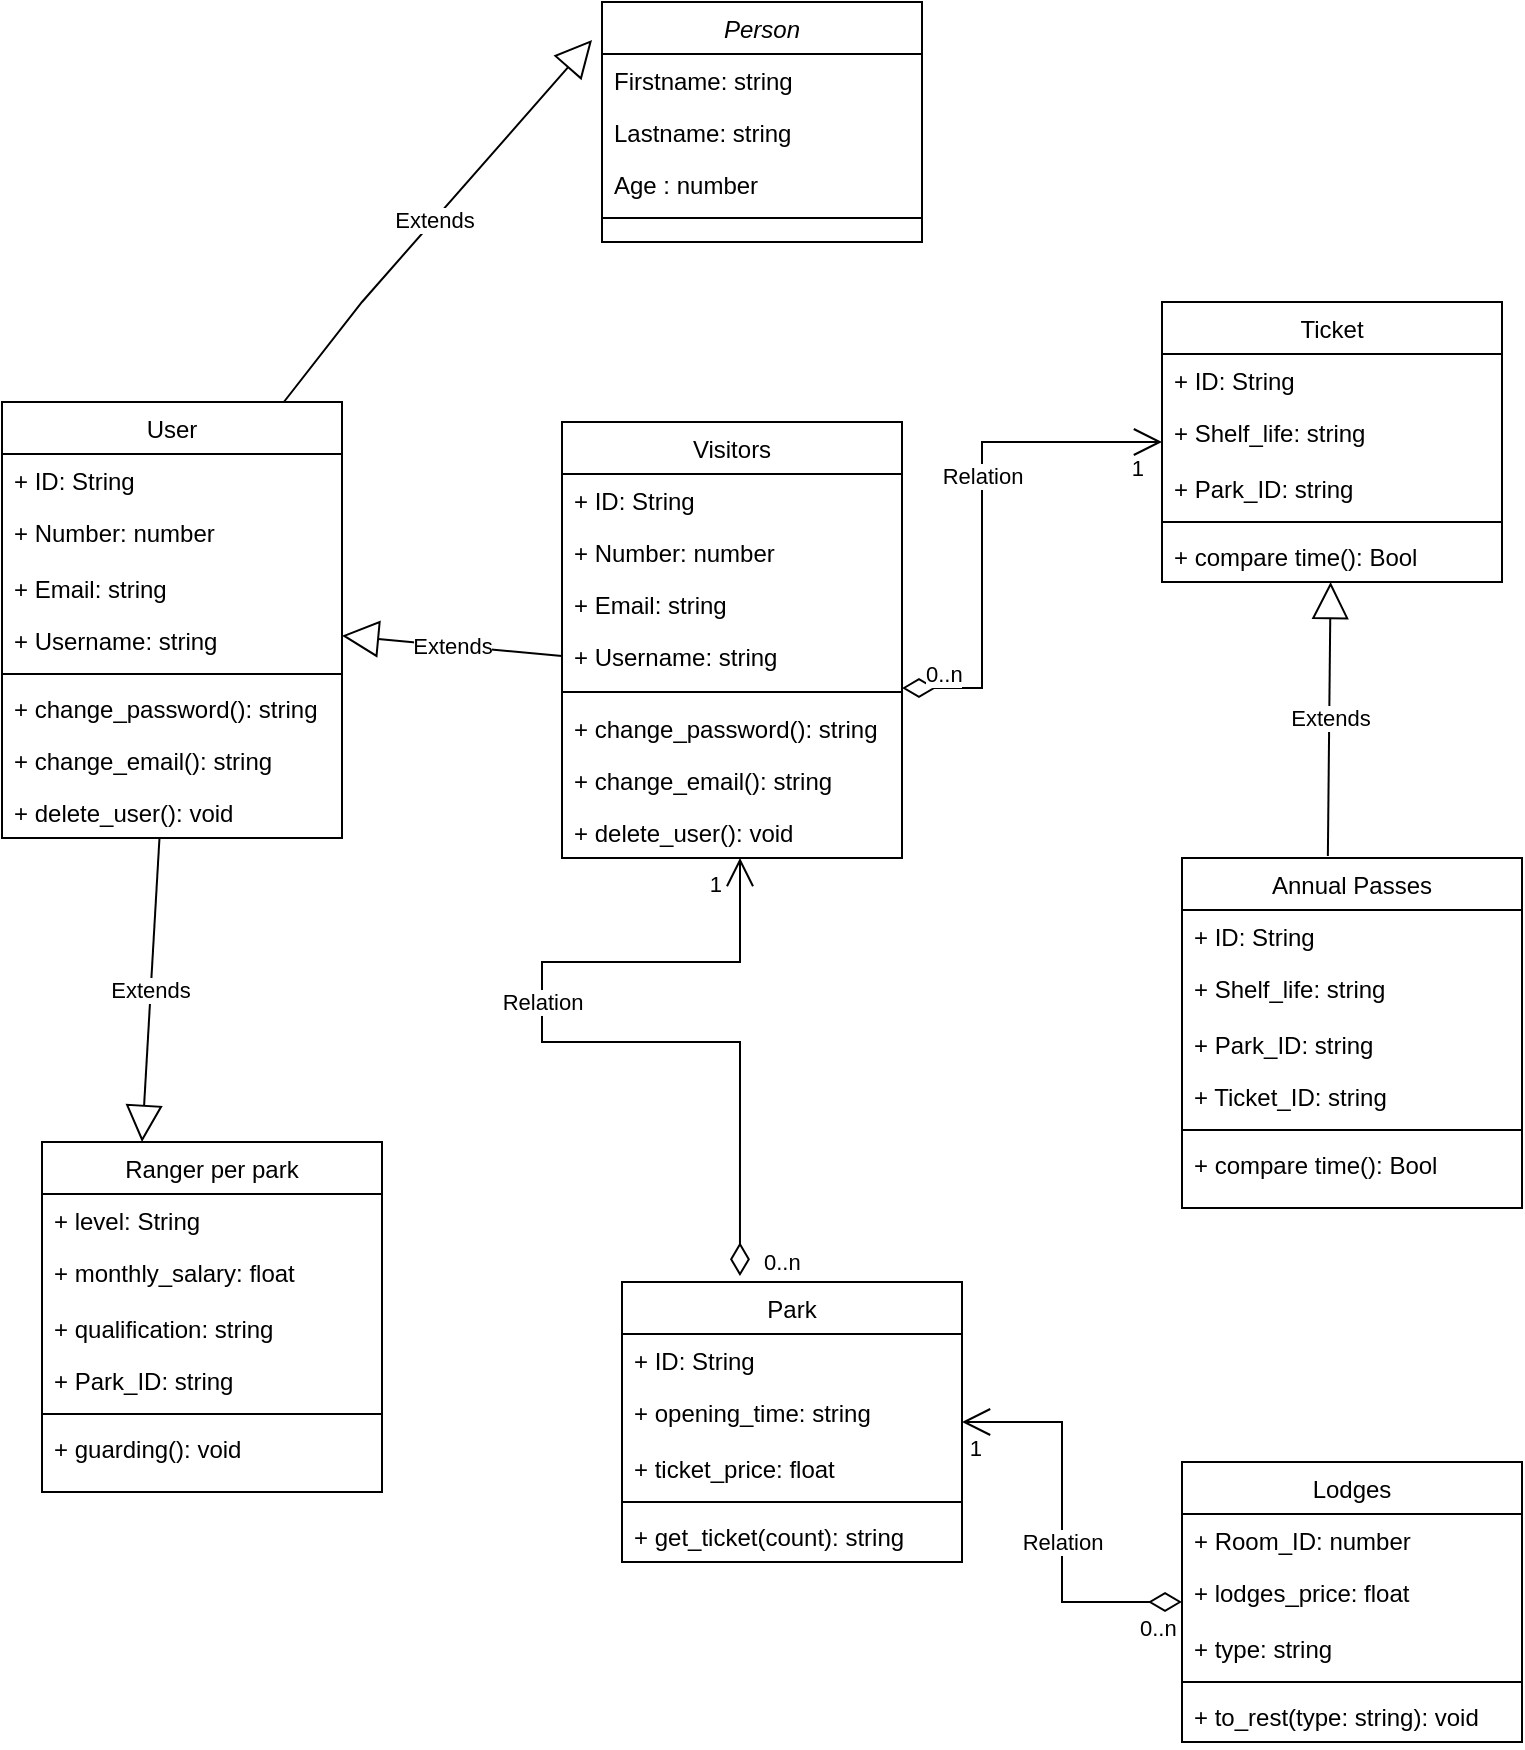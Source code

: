 <mxfile version="24.0.2" type="github">
  <diagram id="C5RBs43oDa-KdzZeNtuy" name="Page-1">
    <mxGraphModel dx="832" dy="439" grid="1" gridSize="10" guides="1" tooltips="1" connect="1" arrows="1" fold="1" page="1" pageScale="1" pageWidth="827" pageHeight="1169" math="0" shadow="0">
      <root>
        <mxCell id="WIyWlLk6GJQsqaUBKTNV-0" />
        <mxCell id="WIyWlLk6GJQsqaUBKTNV-1" parent="WIyWlLk6GJQsqaUBKTNV-0" />
        <mxCell id="zkfFHV4jXpPFQw0GAbJ--0" value="Person" style="swimlane;fontStyle=2;align=center;verticalAlign=top;childLayout=stackLayout;horizontal=1;startSize=26;horizontalStack=0;resizeParent=1;resizeLast=0;collapsible=1;marginBottom=0;rounded=0;shadow=0;strokeWidth=1;" parent="WIyWlLk6GJQsqaUBKTNV-1" vertex="1">
          <mxGeometry x="310" y="20" width="160" height="120" as="geometry">
            <mxRectangle x="230" y="140" width="160" height="26" as="alternateBounds" />
          </mxGeometry>
        </mxCell>
        <mxCell id="zkfFHV4jXpPFQw0GAbJ--1" value="Firstname: string" style="text;align=left;verticalAlign=top;spacingLeft=4;spacingRight=4;overflow=hidden;rotatable=0;points=[[0,0.5],[1,0.5]];portConstraint=eastwest;" parent="zkfFHV4jXpPFQw0GAbJ--0" vertex="1">
          <mxGeometry y="26" width="160" height="26" as="geometry" />
        </mxCell>
        <mxCell id="zkfFHV4jXpPFQw0GAbJ--2" value="Lastname: string" style="text;align=left;verticalAlign=top;spacingLeft=4;spacingRight=4;overflow=hidden;rotatable=0;points=[[0,0.5],[1,0.5]];portConstraint=eastwest;rounded=0;shadow=0;html=0;" parent="zkfFHV4jXpPFQw0GAbJ--0" vertex="1">
          <mxGeometry y="52" width="160" height="26" as="geometry" />
        </mxCell>
        <mxCell id="zkfFHV4jXpPFQw0GAbJ--3" value="Age : number" style="text;align=left;verticalAlign=top;spacingLeft=4;spacingRight=4;overflow=hidden;rotatable=0;points=[[0,0.5],[1,0.5]];portConstraint=eastwest;rounded=0;shadow=0;html=0;" parent="zkfFHV4jXpPFQw0GAbJ--0" vertex="1">
          <mxGeometry y="78" width="160" height="26" as="geometry" />
        </mxCell>
        <mxCell id="zkfFHV4jXpPFQw0GAbJ--4" value="" style="line;html=1;strokeWidth=1;align=left;verticalAlign=middle;spacingTop=-1;spacingLeft=3;spacingRight=3;rotatable=0;labelPosition=right;points=[];portConstraint=eastwest;" parent="zkfFHV4jXpPFQw0GAbJ--0" vertex="1">
          <mxGeometry y="104" width="160" height="8" as="geometry" />
        </mxCell>
        <mxCell id="zkfFHV4jXpPFQw0GAbJ--6" value="User" style="swimlane;fontStyle=0;align=center;verticalAlign=top;childLayout=stackLayout;horizontal=1;startSize=26;horizontalStack=0;resizeParent=1;resizeLast=0;collapsible=1;marginBottom=0;rounded=0;shadow=0;strokeWidth=1;" parent="WIyWlLk6GJQsqaUBKTNV-1" vertex="1">
          <mxGeometry x="10" y="220" width="170" height="218" as="geometry">
            <mxRectangle x="130" y="380" width="160" height="26" as="alternateBounds" />
          </mxGeometry>
        </mxCell>
        <mxCell id="zkfFHV4jXpPFQw0GAbJ--7" value="+ ID: String" style="text;align=left;verticalAlign=top;spacingLeft=4;spacingRight=4;overflow=hidden;rotatable=0;points=[[0,0.5],[1,0.5]];portConstraint=eastwest;" parent="zkfFHV4jXpPFQw0GAbJ--6" vertex="1">
          <mxGeometry y="26" width="170" height="26" as="geometry" />
        </mxCell>
        <mxCell id="zkfFHV4jXpPFQw0GAbJ--8" value="+ Number: number" style="text;align=left;verticalAlign=top;spacingLeft=4;spacingRight=4;overflow=hidden;rotatable=0;points=[[0,0.5],[1,0.5]];portConstraint=eastwest;rounded=0;shadow=0;html=0;" parent="zkfFHV4jXpPFQw0GAbJ--6" vertex="1">
          <mxGeometry y="52" width="170" height="28" as="geometry" />
        </mxCell>
        <mxCell id="pHLoZuJraT2VNmaa_d52-2" value="+ Email: string" style="text;align=left;verticalAlign=top;spacingLeft=4;spacingRight=4;overflow=hidden;rotatable=0;points=[[0,0.5],[1,0.5]];portConstraint=eastwest;rounded=0;shadow=0;html=0;" vertex="1" parent="zkfFHV4jXpPFQw0GAbJ--6">
          <mxGeometry y="80" width="170" height="26" as="geometry" />
        </mxCell>
        <mxCell id="pHLoZuJraT2VNmaa_d52-3" value="+ Username: string" style="text;align=left;verticalAlign=top;spacingLeft=4;spacingRight=4;overflow=hidden;rotatable=0;points=[[0,0.5],[1,0.5]];portConstraint=eastwest;rounded=0;shadow=0;html=0;" vertex="1" parent="zkfFHV4jXpPFQw0GAbJ--6">
          <mxGeometry y="106" width="170" height="26" as="geometry" />
        </mxCell>
        <mxCell id="zkfFHV4jXpPFQw0GAbJ--9" value="" style="line;html=1;strokeWidth=1;align=left;verticalAlign=middle;spacingTop=-1;spacingLeft=3;spacingRight=3;rotatable=0;labelPosition=right;points=[];portConstraint=eastwest;" parent="zkfFHV4jXpPFQw0GAbJ--6" vertex="1">
          <mxGeometry y="132" width="170" height="8" as="geometry" />
        </mxCell>
        <mxCell id="pHLoZuJraT2VNmaa_d52-27" value="+ change_password(): string" style="text;align=left;verticalAlign=top;spacingLeft=4;spacingRight=4;overflow=hidden;rotatable=0;points=[[0,0.5],[1,0.5]];portConstraint=eastwest;" vertex="1" parent="zkfFHV4jXpPFQw0GAbJ--6">
          <mxGeometry y="140" width="170" height="26" as="geometry" />
        </mxCell>
        <mxCell id="zkfFHV4jXpPFQw0GAbJ--11" value="+ change_email(): string" style="text;align=left;verticalAlign=top;spacingLeft=4;spacingRight=4;overflow=hidden;rotatable=0;points=[[0,0.5],[1,0.5]];portConstraint=eastwest;" parent="zkfFHV4jXpPFQw0GAbJ--6" vertex="1">
          <mxGeometry y="166" width="170" height="26" as="geometry" />
        </mxCell>
        <mxCell id="pHLoZuJraT2VNmaa_d52-4" value="+ delete_user(): void" style="text;align=left;verticalAlign=top;spacingLeft=4;spacingRight=4;overflow=hidden;rotatable=0;points=[[0,0.5],[1,0.5]];portConstraint=eastwest;" vertex="1" parent="zkfFHV4jXpPFQw0GAbJ--6">
          <mxGeometry y="192" width="170" height="26" as="geometry" />
        </mxCell>
        <mxCell id="zkfFHV4jXpPFQw0GAbJ--13" value="Visitors" style="swimlane;fontStyle=0;align=center;verticalAlign=top;childLayout=stackLayout;horizontal=1;startSize=26;horizontalStack=0;resizeParent=1;resizeLast=0;collapsible=1;marginBottom=0;rounded=0;shadow=0;strokeWidth=1;" parent="WIyWlLk6GJQsqaUBKTNV-1" vertex="1">
          <mxGeometry x="290" y="230" width="170" height="218" as="geometry">
            <mxRectangle x="340" y="380" width="170" height="26" as="alternateBounds" />
          </mxGeometry>
        </mxCell>
        <mxCell id="pHLoZuJraT2VNmaa_d52-19" value="+ ID: String" style="text;align=left;verticalAlign=top;spacingLeft=4;spacingRight=4;overflow=hidden;rotatable=0;points=[[0,0.5],[1,0.5]];portConstraint=eastwest;" vertex="1" parent="zkfFHV4jXpPFQw0GAbJ--13">
          <mxGeometry y="26" width="170" height="26" as="geometry" />
        </mxCell>
        <mxCell id="zkfFHV4jXpPFQw0GAbJ--14" value="+ Number: number" style="text;align=left;verticalAlign=top;spacingLeft=4;spacingRight=4;overflow=hidden;rotatable=0;points=[[0,0.5],[1,0.5]];portConstraint=eastwest;" parent="zkfFHV4jXpPFQw0GAbJ--13" vertex="1">
          <mxGeometry y="52" width="170" height="26" as="geometry" />
        </mxCell>
        <mxCell id="pHLoZuJraT2VNmaa_d52-20" value="+ Email: string" style="text;align=left;verticalAlign=top;spacingLeft=4;spacingRight=4;overflow=hidden;rotatable=0;points=[[0,0.5],[1,0.5]];portConstraint=eastwest;" vertex="1" parent="zkfFHV4jXpPFQw0GAbJ--13">
          <mxGeometry y="78" width="170" height="26" as="geometry" />
        </mxCell>
        <mxCell id="pHLoZuJraT2VNmaa_d52-21" value="+ Username: string" style="text;align=left;verticalAlign=top;spacingLeft=4;spacingRight=4;overflow=hidden;rotatable=0;points=[[0,0.5],[1,0.5]];portConstraint=eastwest;" vertex="1" parent="zkfFHV4jXpPFQw0GAbJ--13">
          <mxGeometry y="104" width="170" height="26" as="geometry" />
        </mxCell>
        <mxCell id="zkfFHV4jXpPFQw0GAbJ--15" value="" style="line;html=1;strokeWidth=1;align=left;verticalAlign=middle;spacingTop=-1;spacingLeft=3;spacingRight=3;rotatable=0;labelPosition=right;points=[];portConstraint=eastwest;" parent="zkfFHV4jXpPFQw0GAbJ--13" vertex="1">
          <mxGeometry y="130" width="170" height="10" as="geometry" />
        </mxCell>
        <mxCell id="pHLoZuJraT2VNmaa_d52-28" value="+ change_password(): string" style="text;align=left;verticalAlign=top;spacingLeft=4;spacingRight=4;overflow=hidden;rotatable=0;points=[[0,0.5],[1,0.5]];portConstraint=eastwest;" vertex="1" parent="zkfFHV4jXpPFQw0GAbJ--13">
          <mxGeometry y="140" width="170" height="26" as="geometry" />
        </mxCell>
        <mxCell id="pHLoZuJraT2VNmaa_d52-29" value="+ change_email(): string" style="text;align=left;verticalAlign=top;spacingLeft=4;spacingRight=4;overflow=hidden;rotatable=0;points=[[0,0.5],[1,0.5]];portConstraint=eastwest;" vertex="1" parent="zkfFHV4jXpPFQw0GAbJ--13">
          <mxGeometry y="166" width="170" height="26" as="geometry" />
        </mxCell>
        <mxCell id="pHLoZuJraT2VNmaa_d52-30" value="+ delete_user(): void" style="text;align=left;verticalAlign=top;spacingLeft=4;spacingRight=4;overflow=hidden;rotatable=0;points=[[0,0.5],[1,0.5]];portConstraint=eastwest;" vertex="1" parent="zkfFHV4jXpPFQw0GAbJ--13">
          <mxGeometry y="192" width="170" height="26" as="geometry" />
        </mxCell>
        <mxCell id="pHLoZuJraT2VNmaa_d52-7" value="Ranger per park" style="swimlane;fontStyle=0;align=center;verticalAlign=top;childLayout=stackLayout;horizontal=1;startSize=26;horizontalStack=0;resizeParent=1;resizeLast=0;collapsible=1;marginBottom=0;rounded=0;shadow=0;strokeWidth=1;" vertex="1" parent="WIyWlLk6GJQsqaUBKTNV-1">
          <mxGeometry x="30" y="590" width="170" height="175" as="geometry">
            <mxRectangle x="130" y="380" width="160" height="26" as="alternateBounds" />
          </mxGeometry>
        </mxCell>
        <mxCell id="pHLoZuJraT2VNmaa_d52-8" value="+ level: String" style="text;align=left;verticalAlign=top;spacingLeft=4;spacingRight=4;overflow=hidden;rotatable=0;points=[[0,0.5],[1,0.5]];portConstraint=eastwest;" vertex="1" parent="pHLoZuJraT2VNmaa_d52-7">
          <mxGeometry y="26" width="170" height="26" as="geometry" />
        </mxCell>
        <mxCell id="pHLoZuJraT2VNmaa_d52-9" value="+ monthly_salary: float" style="text;align=left;verticalAlign=top;spacingLeft=4;spacingRight=4;overflow=hidden;rotatable=0;points=[[0,0.5],[1,0.5]];portConstraint=eastwest;rounded=0;shadow=0;html=0;" vertex="1" parent="pHLoZuJraT2VNmaa_d52-7">
          <mxGeometry y="52" width="170" height="28" as="geometry" />
        </mxCell>
        <mxCell id="pHLoZuJraT2VNmaa_d52-10" value="+ qualification: string" style="text;align=left;verticalAlign=top;spacingLeft=4;spacingRight=4;overflow=hidden;rotatable=0;points=[[0,0.5],[1,0.5]];portConstraint=eastwest;rounded=0;shadow=0;html=0;" vertex="1" parent="pHLoZuJraT2VNmaa_d52-7">
          <mxGeometry y="80" width="170" height="26" as="geometry" />
        </mxCell>
        <mxCell id="pHLoZuJraT2VNmaa_d52-11" value="+ Park_ID: string" style="text;align=left;verticalAlign=top;spacingLeft=4;spacingRight=4;overflow=hidden;rotatable=0;points=[[0,0.5],[1,0.5]];portConstraint=eastwest;rounded=0;shadow=0;html=0;" vertex="1" parent="pHLoZuJraT2VNmaa_d52-7">
          <mxGeometry y="106" width="170" height="26" as="geometry" />
        </mxCell>
        <mxCell id="pHLoZuJraT2VNmaa_d52-12" value="" style="line;html=1;strokeWidth=1;align=left;verticalAlign=middle;spacingTop=-1;spacingLeft=3;spacingRight=3;rotatable=0;labelPosition=right;points=[];portConstraint=eastwest;" vertex="1" parent="pHLoZuJraT2VNmaa_d52-7">
          <mxGeometry y="132" width="170" height="8" as="geometry" />
        </mxCell>
        <mxCell id="pHLoZuJraT2VNmaa_d52-15" value="+ guarding(): void" style="text;align=left;verticalAlign=top;spacingLeft=4;spacingRight=4;overflow=hidden;rotatable=0;points=[[0,0.5],[1,0.5]];portConstraint=eastwest;" vertex="1" parent="pHLoZuJraT2VNmaa_d52-7">
          <mxGeometry y="140" width="170" height="26" as="geometry" />
        </mxCell>
        <mxCell id="pHLoZuJraT2VNmaa_d52-17" value="Extends" style="endArrow=block;endSize=16;endFill=0;html=1;rounded=0;" edge="1" parent="WIyWlLk6GJQsqaUBKTNV-1" source="zkfFHV4jXpPFQw0GAbJ--6">
          <mxGeometry width="160" relative="1" as="geometry">
            <mxPoint x="100" y="570" as="sourcePoint" />
            <mxPoint x="80" y="590" as="targetPoint" />
          </mxGeometry>
        </mxCell>
        <mxCell id="pHLoZuJraT2VNmaa_d52-18" value="Extends" style="endArrow=block;endSize=16;endFill=0;html=1;rounded=0;exitX=0.829;exitY=0;exitDx=0;exitDy=0;exitPerimeter=0;entryX=-0.031;entryY=0.158;entryDx=0;entryDy=0;entryPerimeter=0;" edge="1" parent="WIyWlLk6GJQsqaUBKTNV-1" source="zkfFHV4jXpPFQw0GAbJ--6" target="zkfFHV4jXpPFQw0GAbJ--0">
          <mxGeometry width="160" relative="1" as="geometry">
            <mxPoint x="270" y="420" as="sourcePoint" />
            <mxPoint x="200" y="160" as="targetPoint" />
            <Array as="points">
              <mxPoint x="150" y="220" />
              <mxPoint x="190" y="170" />
            </Array>
          </mxGeometry>
        </mxCell>
        <mxCell id="pHLoZuJraT2VNmaa_d52-31" value="Park" style="swimlane;fontStyle=0;align=center;verticalAlign=top;childLayout=stackLayout;horizontal=1;startSize=26;horizontalStack=0;resizeParent=1;resizeLast=0;collapsible=1;marginBottom=0;rounded=0;shadow=0;strokeWidth=1;" vertex="1" parent="WIyWlLk6GJQsqaUBKTNV-1">
          <mxGeometry x="320" y="660" width="170" height="140" as="geometry">
            <mxRectangle x="130" y="380" width="160" height="26" as="alternateBounds" />
          </mxGeometry>
        </mxCell>
        <mxCell id="pHLoZuJraT2VNmaa_d52-32" value="+ ID: String" style="text;align=left;verticalAlign=top;spacingLeft=4;spacingRight=4;overflow=hidden;rotatable=0;points=[[0,0.5],[1,0.5]];portConstraint=eastwest;" vertex="1" parent="pHLoZuJraT2VNmaa_d52-31">
          <mxGeometry y="26" width="170" height="26" as="geometry" />
        </mxCell>
        <mxCell id="pHLoZuJraT2VNmaa_d52-33" value="+ opening_time: string" style="text;align=left;verticalAlign=top;spacingLeft=4;spacingRight=4;overflow=hidden;rotatable=0;points=[[0,0.5],[1,0.5]];portConstraint=eastwest;rounded=0;shadow=0;html=0;" vertex="1" parent="pHLoZuJraT2VNmaa_d52-31">
          <mxGeometry y="52" width="170" height="28" as="geometry" />
        </mxCell>
        <mxCell id="pHLoZuJraT2VNmaa_d52-34" value="+ ticket_price: float" style="text;align=left;verticalAlign=top;spacingLeft=4;spacingRight=4;overflow=hidden;rotatable=0;points=[[0,0.5],[1,0.5]];portConstraint=eastwest;rounded=0;shadow=0;html=0;" vertex="1" parent="pHLoZuJraT2VNmaa_d52-31">
          <mxGeometry y="80" width="170" height="26" as="geometry" />
        </mxCell>
        <mxCell id="pHLoZuJraT2VNmaa_d52-36" value="" style="line;html=1;strokeWidth=1;align=left;verticalAlign=middle;spacingTop=-1;spacingLeft=3;spacingRight=3;rotatable=0;labelPosition=right;points=[];portConstraint=eastwest;" vertex="1" parent="pHLoZuJraT2VNmaa_d52-31">
          <mxGeometry y="106" width="170" height="8" as="geometry" />
        </mxCell>
        <mxCell id="pHLoZuJraT2VNmaa_d52-37" value="+ get_ticket(count): string" style="text;align=left;verticalAlign=top;spacingLeft=4;spacingRight=4;overflow=hidden;rotatable=0;points=[[0,0.5],[1,0.5]];portConstraint=eastwest;" vertex="1" parent="pHLoZuJraT2VNmaa_d52-31">
          <mxGeometry y="114" width="170" height="26" as="geometry" />
        </mxCell>
        <mxCell id="pHLoZuJraT2VNmaa_d52-38" value="Lodges" style="swimlane;fontStyle=0;align=center;verticalAlign=top;childLayout=stackLayout;horizontal=1;startSize=26;horizontalStack=0;resizeParent=1;resizeLast=0;collapsible=1;marginBottom=0;rounded=0;shadow=0;strokeWidth=1;" vertex="1" parent="WIyWlLk6GJQsqaUBKTNV-1">
          <mxGeometry x="600" y="750" width="170" height="140" as="geometry">
            <mxRectangle x="130" y="380" width="160" height="26" as="alternateBounds" />
          </mxGeometry>
        </mxCell>
        <mxCell id="pHLoZuJraT2VNmaa_d52-39" value="+ Room_ID: number" style="text;align=left;verticalAlign=top;spacingLeft=4;spacingRight=4;overflow=hidden;rotatable=0;points=[[0,0.5],[1,0.5]];portConstraint=eastwest;" vertex="1" parent="pHLoZuJraT2VNmaa_d52-38">
          <mxGeometry y="26" width="170" height="26" as="geometry" />
        </mxCell>
        <mxCell id="pHLoZuJraT2VNmaa_d52-40" value="+ lodges_price: float" style="text;align=left;verticalAlign=top;spacingLeft=4;spacingRight=4;overflow=hidden;rotatable=0;points=[[0,0.5],[1,0.5]];portConstraint=eastwest;rounded=0;shadow=0;html=0;" vertex="1" parent="pHLoZuJraT2VNmaa_d52-38">
          <mxGeometry y="52" width="170" height="28" as="geometry" />
        </mxCell>
        <mxCell id="pHLoZuJraT2VNmaa_d52-41" value="+ type: string" style="text;align=left;verticalAlign=top;spacingLeft=4;spacingRight=4;overflow=hidden;rotatable=0;points=[[0,0.5],[1,0.5]];portConstraint=eastwest;rounded=0;shadow=0;html=0;" vertex="1" parent="pHLoZuJraT2VNmaa_d52-38">
          <mxGeometry y="80" width="170" height="26" as="geometry" />
        </mxCell>
        <mxCell id="pHLoZuJraT2VNmaa_d52-42" value="" style="line;html=1;strokeWidth=1;align=left;verticalAlign=middle;spacingTop=-1;spacingLeft=3;spacingRight=3;rotatable=0;labelPosition=right;points=[];portConstraint=eastwest;" vertex="1" parent="pHLoZuJraT2VNmaa_d52-38">
          <mxGeometry y="106" width="170" height="8" as="geometry" />
        </mxCell>
        <mxCell id="pHLoZuJraT2VNmaa_d52-43" value="+ to_rest(type: string): void" style="text;align=left;verticalAlign=top;spacingLeft=4;spacingRight=4;overflow=hidden;rotatable=0;points=[[0,0.5],[1,0.5]];portConstraint=eastwest;" vertex="1" parent="pHLoZuJraT2VNmaa_d52-38">
          <mxGeometry y="114" width="170" height="26" as="geometry" />
        </mxCell>
        <mxCell id="pHLoZuJraT2VNmaa_d52-44" value="Ticket" style="swimlane;fontStyle=0;align=center;verticalAlign=top;childLayout=stackLayout;horizontal=1;startSize=26;horizontalStack=0;resizeParent=1;resizeLast=0;collapsible=1;marginBottom=0;rounded=0;shadow=0;strokeWidth=1;" vertex="1" parent="WIyWlLk6GJQsqaUBKTNV-1">
          <mxGeometry x="590" y="170" width="170" height="140" as="geometry">
            <mxRectangle x="130" y="380" width="160" height="26" as="alternateBounds" />
          </mxGeometry>
        </mxCell>
        <mxCell id="pHLoZuJraT2VNmaa_d52-45" value="+ ID: String" style="text;align=left;verticalAlign=top;spacingLeft=4;spacingRight=4;overflow=hidden;rotatable=0;points=[[0,0.5],[1,0.5]];portConstraint=eastwest;" vertex="1" parent="pHLoZuJraT2VNmaa_d52-44">
          <mxGeometry y="26" width="170" height="26" as="geometry" />
        </mxCell>
        <mxCell id="pHLoZuJraT2VNmaa_d52-46" value="+ Shelf_life: string" style="text;align=left;verticalAlign=top;spacingLeft=4;spacingRight=4;overflow=hidden;rotatable=0;points=[[0,0.5],[1,0.5]];portConstraint=eastwest;rounded=0;shadow=0;html=0;" vertex="1" parent="pHLoZuJraT2VNmaa_d52-44">
          <mxGeometry y="52" width="170" height="28" as="geometry" />
        </mxCell>
        <mxCell id="pHLoZuJraT2VNmaa_d52-47" value="+ Park_ID: string" style="text;align=left;verticalAlign=top;spacingLeft=4;spacingRight=4;overflow=hidden;rotatable=0;points=[[0,0.5],[1,0.5]];portConstraint=eastwest;rounded=0;shadow=0;html=0;" vertex="1" parent="pHLoZuJraT2VNmaa_d52-44">
          <mxGeometry y="80" width="170" height="26" as="geometry" />
        </mxCell>
        <mxCell id="pHLoZuJraT2VNmaa_d52-48" value="" style="line;html=1;strokeWidth=1;align=left;verticalAlign=middle;spacingTop=-1;spacingLeft=3;spacingRight=3;rotatable=0;labelPosition=right;points=[];portConstraint=eastwest;" vertex="1" parent="pHLoZuJraT2VNmaa_d52-44">
          <mxGeometry y="106" width="170" height="8" as="geometry" />
        </mxCell>
        <mxCell id="pHLoZuJraT2VNmaa_d52-49" value="+ compare time(): Bool" style="text;align=left;verticalAlign=top;spacingLeft=4;spacingRight=4;overflow=hidden;rotatable=0;points=[[0,0.5],[1,0.5]];portConstraint=eastwest;" vertex="1" parent="pHLoZuJraT2VNmaa_d52-44">
          <mxGeometry y="114" width="170" height="26" as="geometry" />
        </mxCell>
        <mxCell id="pHLoZuJraT2VNmaa_d52-50" value="Annual Passes" style="swimlane;fontStyle=0;align=center;verticalAlign=top;childLayout=stackLayout;horizontal=1;startSize=26;horizontalStack=0;resizeParent=1;resizeLast=0;collapsible=1;marginBottom=0;rounded=0;shadow=0;strokeWidth=1;" vertex="1" parent="WIyWlLk6GJQsqaUBKTNV-1">
          <mxGeometry x="600" y="448" width="170" height="175" as="geometry">
            <mxRectangle x="130" y="380" width="160" height="26" as="alternateBounds" />
          </mxGeometry>
        </mxCell>
        <mxCell id="pHLoZuJraT2VNmaa_d52-51" value="+ ID: String" style="text;align=left;verticalAlign=top;spacingLeft=4;spacingRight=4;overflow=hidden;rotatable=0;points=[[0,0.5],[1,0.5]];portConstraint=eastwest;" vertex="1" parent="pHLoZuJraT2VNmaa_d52-50">
          <mxGeometry y="26" width="170" height="26" as="geometry" />
        </mxCell>
        <mxCell id="pHLoZuJraT2VNmaa_d52-52" value="+ Shelf_life: string" style="text;align=left;verticalAlign=top;spacingLeft=4;spacingRight=4;overflow=hidden;rotatable=0;points=[[0,0.5],[1,0.5]];portConstraint=eastwest;rounded=0;shadow=0;html=0;" vertex="1" parent="pHLoZuJraT2VNmaa_d52-50">
          <mxGeometry y="52" width="170" height="28" as="geometry" />
        </mxCell>
        <mxCell id="pHLoZuJraT2VNmaa_d52-53" value="+ Park_ID: string" style="text;align=left;verticalAlign=top;spacingLeft=4;spacingRight=4;overflow=hidden;rotatable=0;points=[[0,0.5],[1,0.5]];portConstraint=eastwest;rounded=0;shadow=0;html=0;" vertex="1" parent="pHLoZuJraT2VNmaa_d52-50">
          <mxGeometry y="80" width="170" height="26" as="geometry" />
        </mxCell>
        <mxCell id="pHLoZuJraT2VNmaa_d52-54" value="+ Ticket_ID: string" style="text;align=left;verticalAlign=top;spacingLeft=4;spacingRight=4;overflow=hidden;rotatable=0;points=[[0,0.5],[1,0.5]];portConstraint=eastwest;rounded=0;shadow=0;html=0;" vertex="1" parent="pHLoZuJraT2VNmaa_d52-50">
          <mxGeometry y="106" width="170" height="26" as="geometry" />
        </mxCell>
        <mxCell id="pHLoZuJraT2VNmaa_d52-55" value="" style="line;html=1;strokeWidth=1;align=left;verticalAlign=middle;spacingTop=-1;spacingLeft=3;spacingRight=3;rotatable=0;labelPosition=right;points=[];portConstraint=eastwest;" vertex="1" parent="pHLoZuJraT2VNmaa_d52-50">
          <mxGeometry y="132" width="170" height="8" as="geometry" />
        </mxCell>
        <mxCell id="pHLoZuJraT2VNmaa_d52-56" value="+ compare time(): Bool" style="text;align=left;verticalAlign=top;spacingLeft=4;spacingRight=4;overflow=hidden;rotatable=0;points=[[0,0.5],[1,0.5]];portConstraint=eastwest;" vertex="1" parent="pHLoZuJraT2VNmaa_d52-50">
          <mxGeometry y="140" width="170" height="26" as="geometry" />
        </mxCell>
        <mxCell id="pHLoZuJraT2VNmaa_d52-57" value="Extends" style="endArrow=block;endSize=16;endFill=0;html=1;rounded=0;exitX=0;exitY=0.5;exitDx=0;exitDy=0;" edge="1" parent="WIyWlLk6GJQsqaUBKTNV-1" source="pHLoZuJraT2VNmaa_d52-21" target="zkfFHV4jXpPFQw0GAbJ--6">
          <mxGeometry width="160" relative="1" as="geometry">
            <mxPoint x="347.96" y="450.004" as="sourcePoint" />
            <mxPoint x="190" y="474.057" as="targetPoint" />
          </mxGeometry>
        </mxCell>
        <mxCell id="pHLoZuJraT2VNmaa_d52-58" value="Extends" style="endArrow=block;endSize=16;endFill=0;html=1;rounded=0;exitX=0.429;exitY=-0.006;exitDx=0;exitDy=0;exitPerimeter=0;" edge="1" parent="WIyWlLk6GJQsqaUBKTNV-1" source="pHLoZuJraT2VNmaa_d52-50" target="pHLoZuJraT2VNmaa_d52-44">
          <mxGeometry width="160" relative="1" as="geometry">
            <mxPoint x="687.96" y="510.004" as="sourcePoint" />
            <mxPoint x="530" y="534.057" as="targetPoint" />
          </mxGeometry>
        </mxCell>
        <mxCell id="pHLoZuJraT2VNmaa_d52-59" value="Relation" style="endArrow=open;html=1;endSize=12;startArrow=diamondThin;startSize=14;startFill=0;edgeStyle=orthogonalEdgeStyle;rounded=0;exitX=0.347;exitY=-0.021;exitDx=0;exitDy=0;exitPerimeter=0;" edge="1" parent="WIyWlLk6GJQsqaUBKTNV-1" source="pHLoZuJraT2VNmaa_d52-31" target="zkfFHV4jXpPFQw0GAbJ--13">
          <mxGeometry x="0.16" relative="1" as="geometry">
            <mxPoint x="370" y="590" as="sourcePoint" />
            <mxPoint x="360" y="460" as="targetPoint" />
            <Array as="points">
              <mxPoint x="379" y="540" />
              <mxPoint x="280" y="540" />
              <mxPoint x="280" y="500" />
              <mxPoint x="379" y="500" />
            </Array>
            <mxPoint as="offset" />
          </mxGeometry>
        </mxCell>
        <mxCell id="pHLoZuJraT2VNmaa_d52-60" value="0..n" style="edgeLabel;resizable=0;html=1;align=left;verticalAlign=top;" connectable="0" vertex="1" parent="pHLoZuJraT2VNmaa_d52-59">
          <mxGeometry x="-1" relative="1" as="geometry">
            <mxPoint x="10" y="-20" as="offset" />
          </mxGeometry>
        </mxCell>
        <mxCell id="pHLoZuJraT2VNmaa_d52-61" value="1" style="edgeLabel;resizable=0;html=1;align=right;verticalAlign=top;" connectable="0" vertex="1" parent="pHLoZuJraT2VNmaa_d52-59">
          <mxGeometry x="1" relative="1" as="geometry">
            <mxPoint x="-9" as="offset" />
          </mxGeometry>
        </mxCell>
        <mxCell id="pHLoZuJraT2VNmaa_d52-72" value="Relation" style="endArrow=open;html=1;endSize=12;startArrow=diamondThin;startSize=14;startFill=0;edgeStyle=orthogonalEdgeStyle;rounded=0;" edge="1" parent="WIyWlLk6GJQsqaUBKTNV-1" target="pHLoZuJraT2VNmaa_d52-44">
          <mxGeometry x="0.16" relative="1" as="geometry">
            <mxPoint x="460" y="363" as="sourcePoint" />
            <mxPoint x="577.96" y="140.0" as="targetPoint" />
            <Array as="points">
              <mxPoint x="500" y="363" />
              <mxPoint x="500" y="240" />
            </Array>
            <mxPoint as="offset" />
          </mxGeometry>
        </mxCell>
        <mxCell id="pHLoZuJraT2VNmaa_d52-73" value="0..n" style="edgeLabel;resizable=0;html=1;align=left;verticalAlign=top;" connectable="0" vertex="1" parent="pHLoZuJraT2VNmaa_d52-72">
          <mxGeometry x="-1" relative="1" as="geometry">
            <mxPoint x="10" y="-20" as="offset" />
          </mxGeometry>
        </mxCell>
        <mxCell id="pHLoZuJraT2VNmaa_d52-74" value="1" style="edgeLabel;resizable=0;html=1;align=right;verticalAlign=top;" connectable="0" vertex="1" parent="pHLoZuJraT2VNmaa_d52-72">
          <mxGeometry x="1" relative="1" as="geometry">
            <mxPoint x="-9" as="offset" />
          </mxGeometry>
        </mxCell>
        <mxCell id="pHLoZuJraT2VNmaa_d52-75" value="Relation" style="endArrow=open;html=1;endSize=12;startArrow=diamondThin;startSize=14;startFill=0;edgeStyle=orthogonalEdgeStyle;rounded=0;" edge="1" parent="WIyWlLk6GJQsqaUBKTNV-1" source="pHLoZuJraT2VNmaa_d52-38" target="pHLoZuJraT2VNmaa_d52-31">
          <mxGeometry x="-0.1" relative="1" as="geometry">
            <mxPoint x="590" y="790" as="sourcePoint" />
            <mxPoint x="600" y="640" as="targetPoint" />
            <Array as="points">
              <mxPoint x="540" y="820" />
              <mxPoint x="540" y="730" />
            </Array>
            <mxPoint as="offset" />
          </mxGeometry>
        </mxCell>
        <mxCell id="pHLoZuJraT2VNmaa_d52-76" value="0..n" style="edgeLabel;resizable=0;html=1;align=left;verticalAlign=top;" connectable="0" vertex="1" parent="pHLoZuJraT2VNmaa_d52-75">
          <mxGeometry x="-1" relative="1" as="geometry">
            <mxPoint x="-23" as="offset" />
          </mxGeometry>
        </mxCell>
        <mxCell id="pHLoZuJraT2VNmaa_d52-77" value="1" style="edgeLabel;resizable=0;html=1;align=right;verticalAlign=top;" connectable="0" vertex="1" parent="pHLoZuJraT2VNmaa_d52-75">
          <mxGeometry x="1" relative="1" as="geometry">
            <mxPoint x="10" as="offset" />
          </mxGeometry>
        </mxCell>
      </root>
    </mxGraphModel>
  </diagram>
</mxfile>

